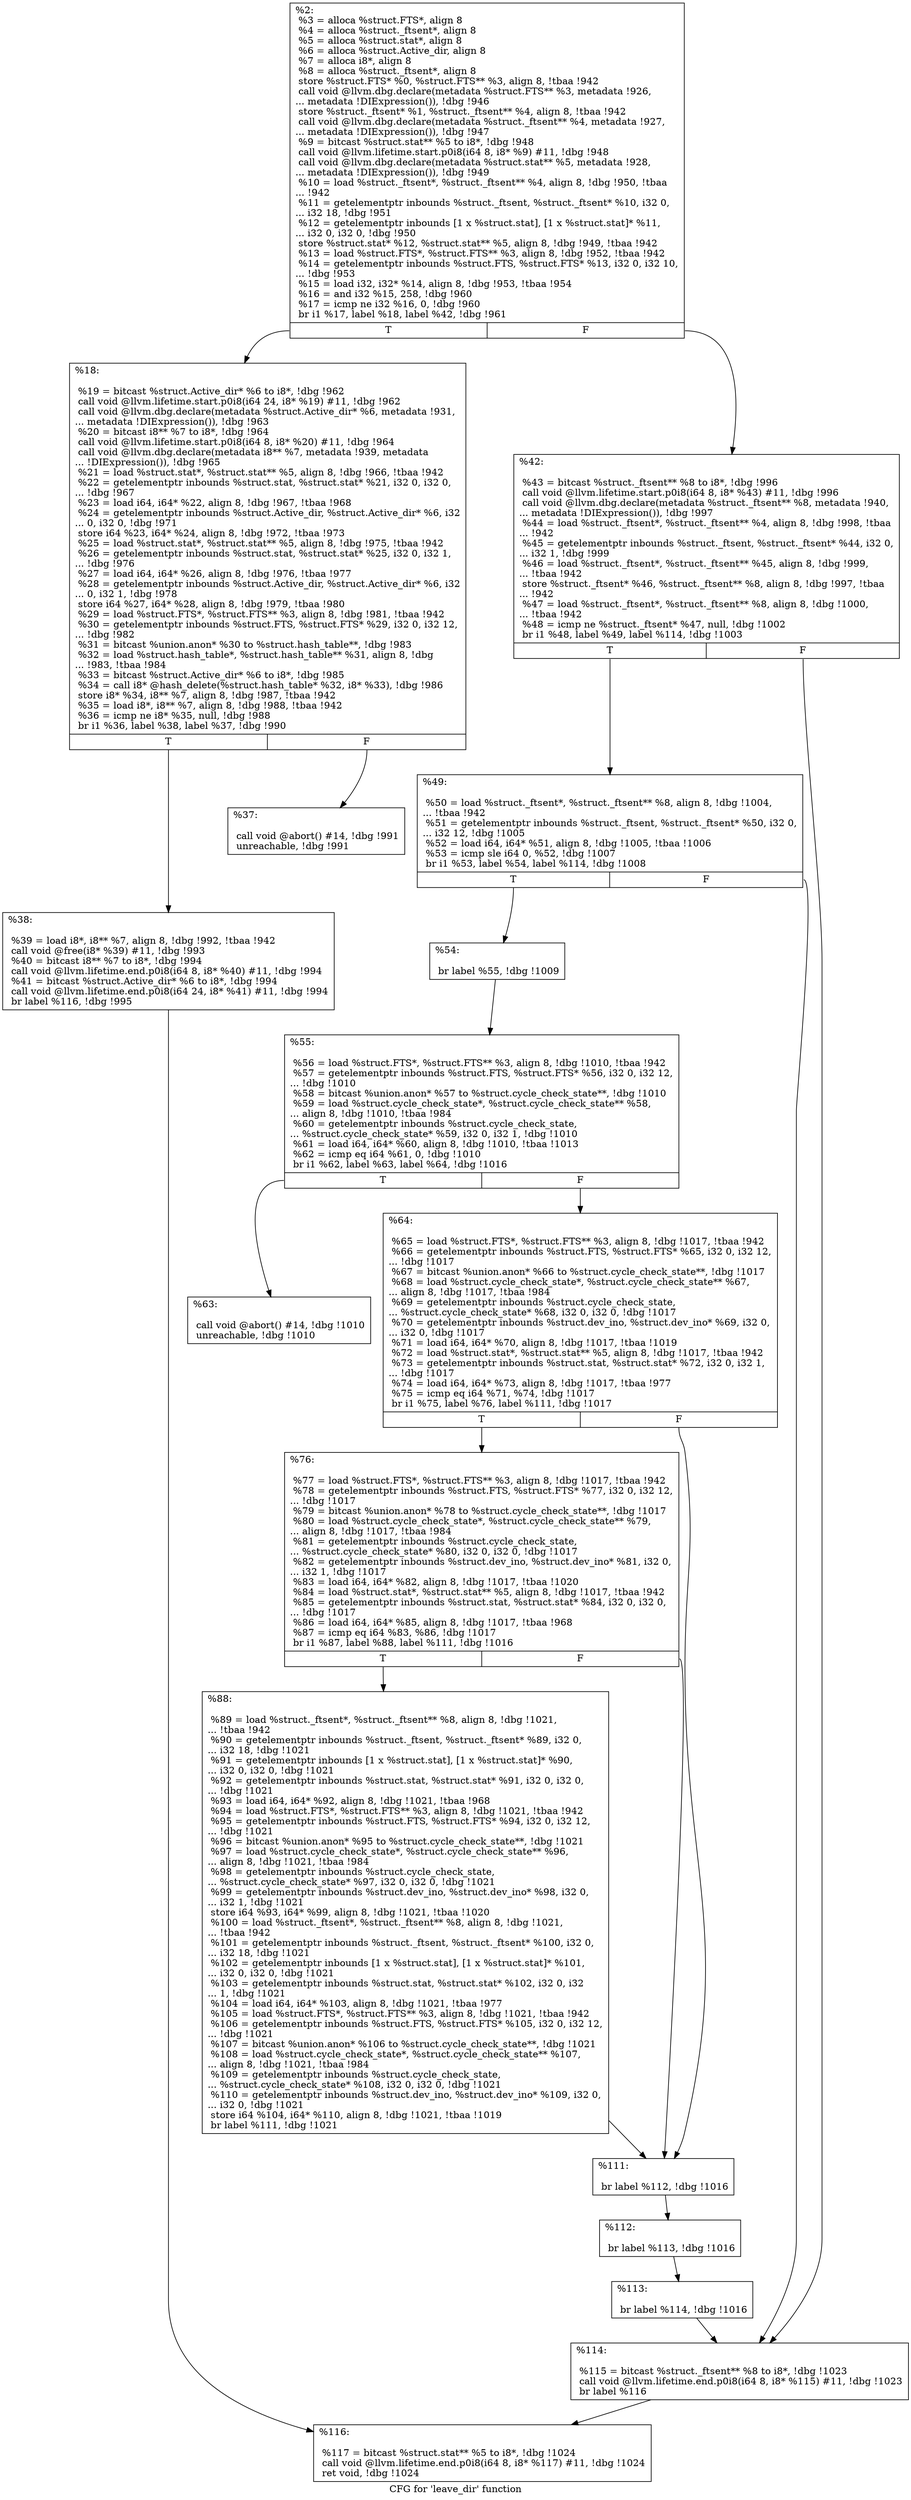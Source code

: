 digraph "CFG for 'leave_dir' function" {
	label="CFG for 'leave_dir' function";

	Node0x23fe790 [shape=record,label="{%2:\l  %3 = alloca %struct.FTS*, align 8\l  %4 = alloca %struct._ftsent*, align 8\l  %5 = alloca %struct.stat*, align 8\l  %6 = alloca %struct.Active_dir, align 8\l  %7 = alloca i8*, align 8\l  %8 = alloca %struct._ftsent*, align 8\l  store %struct.FTS* %0, %struct.FTS** %3, align 8, !tbaa !942\l  call void @llvm.dbg.declare(metadata %struct.FTS** %3, metadata !926,\l... metadata !DIExpression()), !dbg !946\l  store %struct._ftsent* %1, %struct._ftsent** %4, align 8, !tbaa !942\l  call void @llvm.dbg.declare(metadata %struct._ftsent** %4, metadata !927,\l... metadata !DIExpression()), !dbg !947\l  %9 = bitcast %struct.stat** %5 to i8*, !dbg !948\l  call void @llvm.lifetime.start.p0i8(i64 8, i8* %9) #11, !dbg !948\l  call void @llvm.dbg.declare(metadata %struct.stat** %5, metadata !928,\l... metadata !DIExpression()), !dbg !949\l  %10 = load %struct._ftsent*, %struct._ftsent** %4, align 8, !dbg !950, !tbaa\l... !942\l  %11 = getelementptr inbounds %struct._ftsent, %struct._ftsent* %10, i32 0,\l... i32 18, !dbg !951\l  %12 = getelementptr inbounds [1 x %struct.stat], [1 x %struct.stat]* %11,\l... i32 0, i32 0, !dbg !950\l  store %struct.stat* %12, %struct.stat** %5, align 8, !dbg !949, !tbaa !942\l  %13 = load %struct.FTS*, %struct.FTS** %3, align 8, !dbg !952, !tbaa !942\l  %14 = getelementptr inbounds %struct.FTS, %struct.FTS* %13, i32 0, i32 10,\l... !dbg !953\l  %15 = load i32, i32* %14, align 8, !dbg !953, !tbaa !954\l  %16 = and i32 %15, 258, !dbg !960\l  %17 = icmp ne i32 %16, 0, !dbg !960\l  br i1 %17, label %18, label %42, !dbg !961\l|{<s0>T|<s1>F}}"];
	Node0x23fe790:s0 -> Node0x23db650;
	Node0x23fe790:s1 -> Node0x23db740;
	Node0x23db650 [shape=record,label="{%18:\l\l  %19 = bitcast %struct.Active_dir* %6 to i8*, !dbg !962\l  call void @llvm.lifetime.start.p0i8(i64 24, i8* %19) #11, !dbg !962\l  call void @llvm.dbg.declare(metadata %struct.Active_dir* %6, metadata !931,\l... metadata !DIExpression()), !dbg !963\l  %20 = bitcast i8** %7 to i8*, !dbg !964\l  call void @llvm.lifetime.start.p0i8(i64 8, i8* %20) #11, !dbg !964\l  call void @llvm.dbg.declare(metadata i8** %7, metadata !939, metadata\l... !DIExpression()), !dbg !965\l  %21 = load %struct.stat*, %struct.stat** %5, align 8, !dbg !966, !tbaa !942\l  %22 = getelementptr inbounds %struct.stat, %struct.stat* %21, i32 0, i32 0,\l... !dbg !967\l  %23 = load i64, i64* %22, align 8, !dbg !967, !tbaa !968\l  %24 = getelementptr inbounds %struct.Active_dir, %struct.Active_dir* %6, i32\l... 0, i32 0, !dbg !971\l  store i64 %23, i64* %24, align 8, !dbg !972, !tbaa !973\l  %25 = load %struct.stat*, %struct.stat** %5, align 8, !dbg !975, !tbaa !942\l  %26 = getelementptr inbounds %struct.stat, %struct.stat* %25, i32 0, i32 1,\l... !dbg !976\l  %27 = load i64, i64* %26, align 8, !dbg !976, !tbaa !977\l  %28 = getelementptr inbounds %struct.Active_dir, %struct.Active_dir* %6, i32\l... 0, i32 1, !dbg !978\l  store i64 %27, i64* %28, align 8, !dbg !979, !tbaa !980\l  %29 = load %struct.FTS*, %struct.FTS** %3, align 8, !dbg !981, !tbaa !942\l  %30 = getelementptr inbounds %struct.FTS, %struct.FTS* %29, i32 0, i32 12,\l... !dbg !982\l  %31 = bitcast %union.anon* %30 to %struct.hash_table**, !dbg !983\l  %32 = load %struct.hash_table*, %struct.hash_table** %31, align 8, !dbg\l... !983, !tbaa !984\l  %33 = bitcast %struct.Active_dir* %6 to i8*, !dbg !985\l  %34 = call i8* @hash_delete(%struct.hash_table* %32, i8* %33), !dbg !986\l  store i8* %34, i8** %7, align 8, !dbg !987, !tbaa !942\l  %35 = load i8*, i8** %7, align 8, !dbg !988, !tbaa !942\l  %36 = icmp ne i8* %35, null, !dbg !988\l  br i1 %36, label %38, label %37, !dbg !990\l|{<s0>T|<s1>F}}"];
	Node0x23db650:s0 -> Node0x23db6f0;
	Node0x23db650:s1 -> Node0x23db6a0;
	Node0x23db6a0 [shape=record,label="{%37:\l\l  call void @abort() #14, !dbg !991\l  unreachable, !dbg !991\l}"];
	Node0x23db6f0 [shape=record,label="{%38:\l\l  %39 = load i8*, i8** %7, align 8, !dbg !992, !tbaa !942\l  call void @free(i8* %39) #11, !dbg !993\l  %40 = bitcast i8** %7 to i8*, !dbg !994\l  call void @llvm.lifetime.end.p0i8(i64 8, i8* %40) #11, !dbg !994\l  %41 = bitcast %struct.Active_dir* %6 to i8*, !dbg !994\l  call void @llvm.lifetime.end.p0i8(i64 24, i8* %41) #11, !dbg !994\l  br label %116, !dbg !995\l}"];
	Node0x23db6f0 -> Node0x23fe920;
	Node0x23db740 [shape=record,label="{%42:\l\l  %43 = bitcast %struct._ftsent** %8 to i8*, !dbg !996\l  call void @llvm.lifetime.start.p0i8(i64 8, i8* %43) #11, !dbg !996\l  call void @llvm.dbg.declare(metadata %struct._ftsent** %8, metadata !940,\l... metadata !DIExpression()), !dbg !997\l  %44 = load %struct._ftsent*, %struct._ftsent** %4, align 8, !dbg !998, !tbaa\l... !942\l  %45 = getelementptr inbounds %struct._ftsent, %struct._ftsent* %44, i32 0,\l... i32 1, !dbg !999\l  %46 = load %struct._ftsent*, %struct._ftsent** %45, align 8, !dbg !999,\l... !tbaa !942\l  store %struct._ftsent* %46, %struct._ftsent** %8, align 8, !dbg !997, !tbaa\l... !942\l  %47 = load %struct._ftsent*, %struct._ftsent** %8, align 8, !dbg !1000,\l... !tbaa !942\l  %48 = icmp ne %struct._ftsent* %47, null, !dbg !1002\l  br i1 %48, label %49, label %114, !dbg !1003\l|{<s0>T|<s1>F}}"];
	Node0x23db740:s0 -> Node0x23db790;
	Node0x23db740:s1 -> Node0x23fe8d0;
	Node0x23db790 [shape=record,label="{%49:\l\l  %50 = load %struct._ftsent*, %struct._ftsent** %8, align 8, !dbg !1004,\l... !tbaa !942\l  %51 = getelementptr inbounds %struct._ftsent, %struct._ftsent* %50, i32 0,\l... i32 12, !dbg !1005\l  %52 = load i64, i64* %51, align 8, !dbg !1005, !tbaa !1006\l  %53 = icmp sle i64 0, %52, !dbg !1007\l  br i1 %53, label %54, label %114, !dbg !1008\l|{<s0>T|<s1>F}}"];
	Node0x23db790:s0 -> Node0x23db7e0;
	Node0x23db790:s1 -> Node0x23fe8d0;
	Node0x23db7e0 [shape=record,label="{%54:\l\l  br label %55, !dbg !1009\l}"];
	Node0x23db7e0 -> Node0x23db830;
	Node0x23db830 [shape=record,label="{%55:\l\l  %56 = load %struct.FTS*, %struct.FTS** %3, align 8, !dbg !1010, !tbaa !942\l  %57 = getelementptr inbounds %struct.FTS, %struct.FTS* %56, i32 0, i32 12,\l... !dbg !1010\l  %58 = bitcast %union.anon* %57 to %struct.cycle_check_state**, !dbg !1010\l  %59 = load %struct.cycle_check_state*, %struct.cycle_check_state** %58,\l... align 8, !dbg !1010, !tbaa !984\l  %60 = getelementptr inbounds %struct.cycle_check_state,\l... %struct.cycle_check_state* %59, i32 0, i32 1, !dbg !1010\l  %61 = load i64, i64* %60, align 8, !dbg !1010, !tbaa !1013\l  %62 = icmp eq i64 %61, 0, !dbg !1010\l  br i1 %62, label %63, label %64, !dbg !1016\l|{<s0>T|<s1>F}}"];
	Node0x23db830:s0 -> Node0x23db880;
	Node0x23db830:s1 -> Node0x23db8d0;
	Node0x23db880 [shape=record,label="{%63:\l\l  call void @abort() #14, !dbg !1010\l  unreachable, !dbg !1010\l}"];
	Node0x23db8d0 [shape=record,label="{%64:\l\l  %65 = load %struct.FTS*, %struct.FTS** %3, align 8, !dbg !1017, !tbaa !942\l  %66 = getelementptr inbounds %struct.FTS, %struct.FTS* %65, i32 0, i32 12,\l... !dbg !1017\l  %67 = bitcast %union.anon* %66 to %struct.cycle_check_state**, !dbg !1017\l  %68 = load %struct.cycle_check_state*, %struct.cycle_check_state** %67,\l... align 8, !dbg !1017, !tbaa !984\l  %69 = getelementptr inbounds %struct.cycle_check_state,\l... %struct.cycle_check_state* %68, i32 0, i32 0, !dbg !1017\l  %70 = getelementptr inbounds %struct.dev_ino, %struct.dev_ino* %69, i32 0,\l... i32 0, !dbg !1017\l  %71 = load i64, i64* %70, align 8, !dbg !1017, !tbaa !1019\l  %72 = load %struct.stat*, %struct.stat** %5, align 8, !dbg !1017, !tbaa !942\l  %73 = getelementptr inbounds %struct.stat, %struct.stat* %72, i32 0, i32 1,\l... !dbg !1017\l  %74 = load i64, i64* %73, align 8, !dbg !1017, !tbaa !977\l  %75 = icmp eq i64 %71, %74, !dbg !1017\l  br i1 %75, label %76, label %111, !dbg !1017\l|{<s0>T|<s1>F}}"];
	Node0x23db8d0:s0 -> Node0x23db920;
	Node0x23db8d0:s1 -> Node0x23fe7e0;
	Node0x23db920 [shape=record,label="{%76:\l\l  %77 = load %struct.FTS*, %struct.FTS** %3, align 8, !dbg !1017, !tbaa !942\l  %78 = getelementptr inbounds %struct.FTS, %struct.FTS* %77, i32 0, i32 12,\l... !dbg !1017\l  %79 = bitcast %union.anon* %78 to %struct.cycle_check_state**, !dbg !1017\l  %80 = load %struct.cycle_check_state*, %struct.cycle_check_state** %79,\l... align 8, !dbg !1017, !tbaa !984\l  %81 = getelementptr inbounds %struct.cycle_check_state,\l... %struct.cycle_check_state* %80, i32 0, i32 0, !dbg !1017\l  %82 = getelementptr inbounds %struct.dev_ino, %struct.dev_ino* %81, i32 0,\l... i32 1, !dbg !1017\l  %83 = load i64, i64* %82, align 8, !dbg !1017, !tbaa !1020\l  %84 = load %struct.stat*, %struct.stat** %5, align 8, !dbg !1017, !tbaa !942\l  %85 = getelementptr inbounds %struct.stat, %struct.stat* %84, i32 0, i32 0,\l... !dbg !1017\l  %86 = load i64, i64* %85, align 8, !dbg !1017, !tbaa !968\l  %87 = icmp eq i64 %83, %86, !dbg !1017\l  br i1 %87, label %88, label %111, !dbg !1016\l|{<s0>T|<s1>F}}"];
	Node0x23db920:s0 -> Node0x23db970;
	Node0x23db920:s1 -> Node0x23fe7e0;
	Node0x23db970 [shape=record,label="{%88:\l\l  %89 = load %struct._ftsent*, %struct._ftsent** %8, align 8, !dbg !1021,\l... !tbaa !942\l  %90 = getelementptr inbounds %struct._ftsent, %struct._ftsent* %89, i32 0,\l... i32 18, !dbg !1021\l  %91 = getelementptr inbounds [1 x %struct.stat], [1 x %struct.stat]* %90,\l... i32 0, i32 0, !dbg !1021\l  %92 = getelementptr inbounds %struct.stat, %struct.stat* %91, i32 0, i32 0,\l... !dbg !1021\l  %93 = load i64, i64* %92, align 8, !dbg !1021, !tbaa !968\l  %94 = load %struct.FTS*, %struct.FTS** %3, align 8, !dbg !1021, !tbaa !942\l  %95 = getelementptr inbounds %struct.FTS, %struct.FTS* %94, i32 0, i32 12,\l... !dbg !1021\l  %96 = bitcast %union.anon* %95 to %struct.cycle_check_state**, !dbg !1021\l  %97 = load %struct.cycle_check_state*, %struct.cycle_check_state** %96,\l... align 8, !dbg !1021, !tbaa !984\l  %98 = getelementptr inbounds %struct.cycle_check_state,\l... %struct.cycle_check_state* %97, i32 0, i32 0, !dbg !1021\l  %99 = getelementptr inbounds %struct.dev_ino, %struct.dev_ino* %98, i32 0,\l... i32 1, !dbg !1021\l  store i64 %93, i64* %99, align 8, !dbg !1021, !tbaa !1020\l  %100 = load %struct._ftsent*, %struct._ftsent** %8, align 8, !dbg !1021,\l... !tbaa !942\l  %101 = getelementptr inbounds %struct._ftsent, %struct._ftsent* %100, i32 0,\l... i32 18, !dbg !1021\l  %102 = getelementptr inbounds [1 x %struct.stat], [1 x %struct.stat]* %101,\l... i32 0, i32 0, !dbg !1021\l  %103 = getelementptr inbounds %struct.stat, %struct.stat* %102, i32 0, i32\l... 1, !dbg !1021\l  %104 = load i64, i64* %103, align 8, !dbg !1021, !tbaa !977\l  %105 = load %struct.FTS*, %struct.FTS** %3, align 8, !dbg !1021, !tbaa !942\l  %106 = getelementptr inbounds %struct.FTS, %struct.FTS* %105, i32 0, i32 12,\l... !dbg !1021\l  %107 = bitcast %union.anon* %106 to %struct.cycle_check_state**, !dbg !1021\l  %108 = load %struct.cycle_check_state*, %struct.cycle_check_state** %107,\l... align 8, !dbg !1021, !tbaa !984\l  %109 = getelementptr inbounds %struct.cycle_check_state,\l... %struct.cycle_check_state* %108, i32 0, i32 0, !dbg !1021\l  %110 = getelementptr inbounds %struct.dev_ino, %struct.dev_ino* %109, i32 0,\l... i32 0, !dbg !1021\l  store i64 %104, i64* %110, align 8, !dbg !1021, !tbaa !1019\l  br label %111, !dbg !1021\l}"];
	Node0x23db970 -> Node0x23fe7e0;
	Node0x23fe7e0 [shape=record,label="{%111:\l\l  br label %112, !dbg !1016\l}"];
	Node0x23fe7e0 -> Node0x23fe830;
	Node0x23fe830 [shape=record,label="{%112:\l\l  br label %113, !dbg !1016\l}"];
	Node0x23fe830 -> Node0x23fe880;
	Node0x23fe880 [shape=record,label="{%113:\l\l  br label %114, !dbg !1016\l}"];
	Node0x23fe880 -> Node0x23fe8d0;
	Node0x23fe8d0 [shape=record,label="{%114:\l\l  %115 = bitcast %struct._ftsent** %8 to i8*, !dbg !1023\l  call void @llvm.lifetime.end.p0i8(i64 8, i8* %115) #11, !dbg !1023\l  br label %116\l}"];
	Node0x23fe8d0 -> Node0x23fe920;
	Node0x23fe920 [shape=record,label="{%116:\l\l  %117 = bitcast %struct.stat** %5 to i8*, !dbg !1024\l  call void @llvm.lifetime.end.p0i8(i64 8, i8* %117) #11, !dbg !1024\l  ret void, !dbg !1024\l}"];
}
